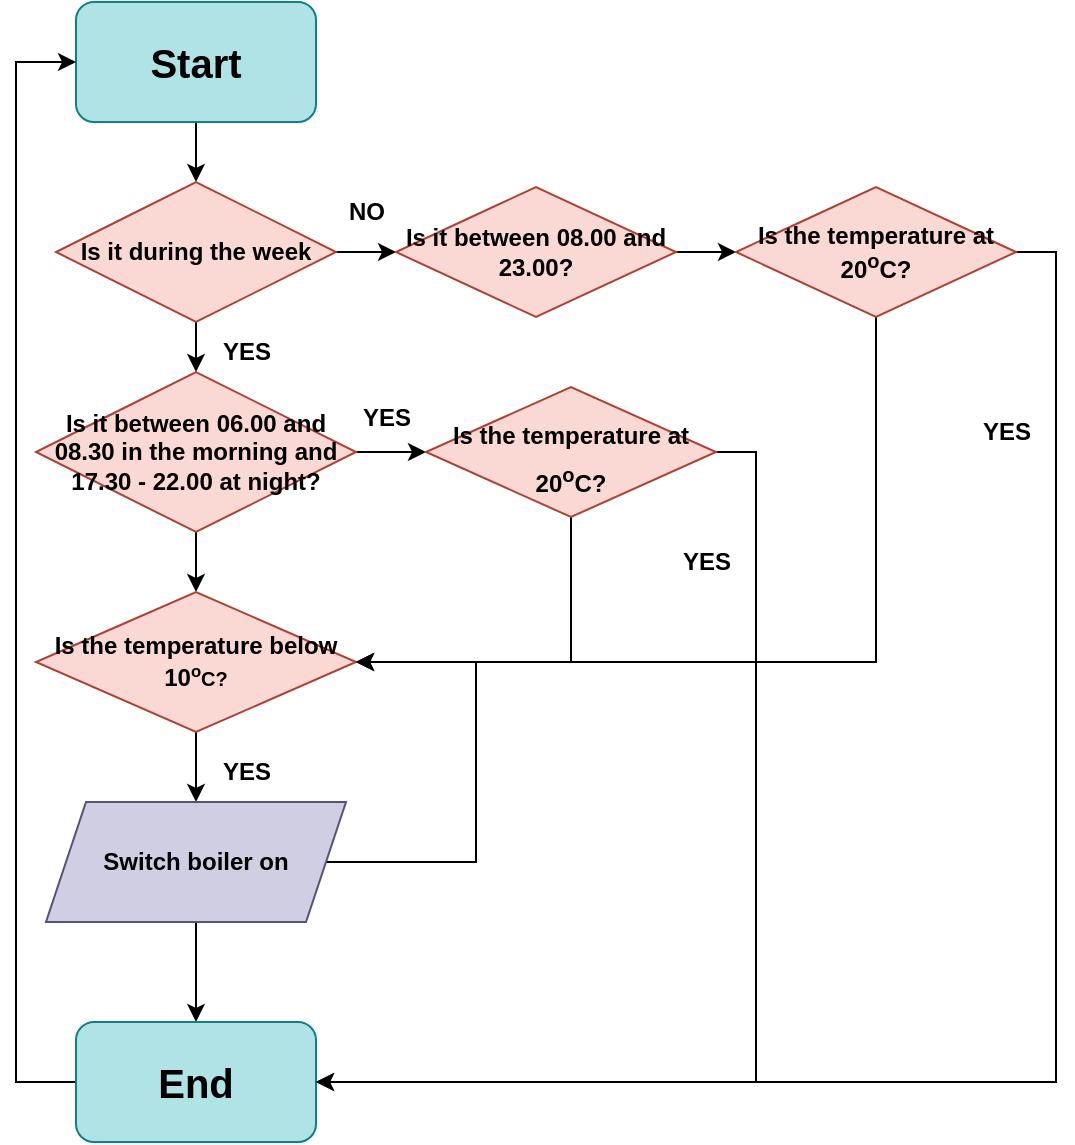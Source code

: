 <mxfile version="20.3.7" type="github">
  <diagram id="dWj9TwvV1gGiNtELdjm1" name="หน้า-1">
    <mxGraphModel dx="993" dy="598" grid="1" gridSize="10" guides="1" tooltips="1" connect="1" arrows="1" fold="1" page="1" pageScale="1" pageWidth="827" pageHeight="1169" math="0" shadow="0">
      <root>
        <mxCell id="0" />
        <mxCell id="1" parent="0" />
        <mxCell id="hGGDuQWn7y-H-F-gl3Fu-5" value="" style="edgeStyle=orthogonalEdgeStyle;rounded=0;orthogonalLoop=1;jettySize=auto;html=1;fontSize=20;" edge="1" parent="1" source="hGGDuQWn7y-H-F-gl3Fu-1" target="hGGDuQWn7y-H-F-gl3Fu-4">
          <mxGeometry relative="1" as="geometry" />
        </mxCell>
        <mxCell id="hGGDuQWn7y-H-F-gl3Fu-1" value="&lt;b&gt;&lt;font style=&quot;font-size: 20px;&quot;&gt;Start&lt;/font&gt;&lt;/b&gt;" style="rounded=1;whiteSpace=wrap;html=1;fillColor=#b0e3e6;strokeColor=#0e8088;" vertex="1" parent="1">
          <mxGeometry x="40" y="40" width="120" height="60" as="geometry" />
        </mxCell>
        <mxCell id="hGGDuQWn7y-H-F-gl3Fu-7" value="" style="edgeStyle=orthogonalEdgeStyle;rounded=0;orthogonalLoop=1;jettySize=auto;html=1;fontSize=20;" edge="1" parent="1" source="hGGDuQWn7y-H-F-gl3Fu-4" target="hGGDuQWn7y-H-F-gl3Fu-6">
          <mxGeometry relative="1" as="geometry" />
        </mxCell>
        <mxCell id="hGGDuQWn7y-H-F-gl3Fu-11" value="" style="edgeStyle=orthogonalEdgeStyle;rounded=0;orthogonalLoop=1;jettySize=auto;html=1;fontSize=20;" edge="1" parent="1" source="hGGDuQWn7y-H-F-gl3Fu-4" target="hGGDuQWn7y-H-F-gl3Fu-10">
          <mxGeometry relative="1" as="geometry" />
        </mxCell>
        <mxCell id="hGGDuQWn7y-H-F-gl3Fu-4" value="&lt;b&gt;Is it during the week&lt;/b&gt;" style="rhombus;whiteSpace=wrap;html=1;fillColor=#fad9d5;strokeColor=#ae4132;rounded=1;arcSize=0;" vertex="1" parent="1">
          <mxGeometry x="30" y="130" width="140" height="70" as="geometry" />
        </mxCell>
        <mxCell id="hGGDuQWn7y-H-F-gl3Fu-9" value="" style="edgeStyle=orthogonalEdgeStyle;rounded=0;orthogonalLoop=1;jettySize=auto;html=1;fontSize=20;" edge="1" parent="1" source="hGGDuQWn7y-H-F-gl3Fu-6" target="hGGDuQWn7y-H-F-gl3Fu-8">
          <mxGeometry relative="1" as="geometry" />
        </mxCell>
        <mxCell id="hGGDuQWn7y-H-F-gl3Fu-15" value="" style="edgeStyle=orthogonalEdgeStyle;rounded=0;orthogonalLoop=1;jettySize=auto;html=1;fontSize=20;entryX=0;entryY=0.5;entryDx=0;entryDy=0;" edge="1" parent="1" source="hGGDuQWn7y-H-F-gl3Fu-6" target="hGGDuQWn7y-H-F-gl3Fu-39">
          <mxGeometry relative="1" as="geometry">
            <mxPoint x="210" y="265" as="targetPoint" />
          </mxGeometry>
        </mxCell>
        <mxCell id="hGGDuQWn7y-H-F-gl3Fu-6" value="&lt;b&gt;Is it between 06.00 and 08.30 in the morning and 17.30 - 22.00 at night?&lt;/b&gt;" style="rhombus;whiteSpace=wrap;html=1;fillColor=#fad9d5;strokeColor=#ae4132;rounded=1;arcSize=0;" vertex="1" parent="1">
          <mxGeometry x="20" y="225" width="160" height="80" as="geometry" />
        </mxCell>
        <mxCell id="hGGDuQWn7y-H-F-gl3Fu-23" value="" style="edgeStyle=orthogonalEdgeStyle;rounded=0;orthogonalLoop=1;jettySize=auto;html=1;fontSize=20;" edge="1" parent="1" source="hGGDuQWn7y-H-F-gl3Fu-8" target="hGGDuQWn7y-H-F-gl3Fu-22">
          <mxGeometry relative="1" as="geometry" />
        </mxCell>
        <mxCell id="hGGDuQWn7y-H-F-gl3Fu-8" value="&lt;b&gt;Is the temperature below 10&lt;font size=&quot;1&quot;&gt;&lt;sup&gt;o&lt;/sup&gt;C?&lt;/font&gt;&lt;/b&gt;" style="rhombus;whiteSpace=wrap;html=1;fillColor=#fad9d5;strokeColor=#ae4132;rounded=1;arcSize=0;" vertex="1" parent="1">
          <mxGeometry x="20" y="335" width="160" height="70" as="geometry" />
        </mxCell>
        <mxCell id="hGGDuQWn7y-H-F-gl3Fu-19" value="" style="edgeStyle=orthogonalEdgeStyle;rounded=0;orthogonalLoop=1;jettySize=auto;html=1;fontSize=20;entryX=0;entryY=0.5;entryDx=0;entryDy=0;" edge="1" parent="1" source="hGGDuQWn7y-H-F-gl3Fu-10" target="hGGDuQWn7y-H-F-gl3Fu-44">
          <mxGeometry relative="1" as="geometry">
            <mxPoint x="380.018" y="164.947" as="targetPoint" />
          </mxGeometry>
        </mxCell>
        <mxCell id="hGGDuQWn7y-H-F-gl3Fu-10" value="&lt;b&gt;Is it between 08.00 and 23.00?&lt;/b&gt;" style="rhombus;whiteSpace=wrap;html=1;fillColor=#fad9d5;strokeColor=#ae4132;rounded=1;arcSize=0;" vertex="1" parent="1">
          <mxGeometry x="200" y="132.5" width="140" height="65" as="geometry" />
        </mxCell>
        <mxCell id="hGGDuQWn7y-H-F-gl3Fu-28" style="edgeStyle=orthogonalEdgeStyle;rounded=0;orthogonalLoop=1;jettySize=auto;html=1;fontFamily=Helvetica;fontSize=12;fontColor=default;entryX=1;entryY=0.5;entryDx=0;entryDy=0;exitX=0.5;exitY=1;exitDx=0;exitDy=0;" edge="1" parent="1" source="hGGDuQWn7y-H-F-gl3Fu-39" target="hGGDuQWn7y-H-F-gl3Fu-8">
          <mxGeometry relative="1" as="geometry">
            <mxPoint x="410" y="380" as="targetPoint" />
            <mxPoint x="350" y="265" as="sourcePoint" />
            <Array as="points">
              <mxPoint x="287" y="370" />
            </Array>
          </mxGeometry>
        </mxCell>
        <mxCell id="hGGDuQWn7y-H-F-gl3Fu-25" value="" style="edgeStyle=orthogonalEdgeStyle;rounded=0;orthogonalLoop=1;jettySize=auto;html=1;fontSize=20;" edge="1" parent="1" source="hGGDuQWn7y-H-F-gl3Fu-22" target="hGGDuQWn7y-H-F-gl3Fu-24">
          <mxGeometry relative="1" as="geometry" />
        </mxCell>
        <mxCell id="hGGDuQWn7y-H-F-gl3Fu-29" style="edgeStyle=orthogonalEdgeStyle;rounded=0;orthogonalLoop=1;jettySize=auto;html=1;exitX=1;exitY=0.5;exitDx=0;exitDy=0;fontFamily=Helvetica;fontSize=12;fontColor=default;entryX=1;entryY=0.5;entryDx=0;entryDy=0;" edge="1" parent="1" source="hGGDuQWn7y-H-F-gl3Fu-22" target="hGGDuQWn7y-H-F-gl3Fu-8">
          <mxGeometry relative="1" as="geometry">
            <mxPoint x="210" y="370" as="targetPoint" />
            <Array as="points">
              <mxPoint x="240" y="470" />
              <mxPoint x="240" y="370" />
            </Array>
          </mxGeometry>
        </mxCell>
        <mxCell id="hGGDuQWn7y-H-F-gl3Fu-22" value="&lt;b&gt;Switch boiler on&lt;/b&gt;" style="shape=parallelogram;perimeter=parallelogramPerimeter;whiteSpace=wrap;html=1;fixedSize=1;fillColor=#d0cee2;strokeColor=#56517e;rounded=1;arcSize=0;" vertex="1" parent="1">
          <mxGeometry x="25" y="440" width="150" height="60" as="geometry" />
        </mxCell>
        <mxCell id="hGGDuQWn7y-H-F-gl3Fu-46" style="edgeStyle=orthogonalEdgeStyle;rounded=0;orthogonalLoop=1;jettySize=auto;html=1;exitX=0;exitY=0.5;exitDx=0;exitDy=0;fontFamily=Helvetica;fontSize=12;fontColor=default;entryX=0;entryY=0.5;entryDx=0;entryDy=0;" edge="1" parent="1" source="hGGDuQWn7y-H-F-gl3Fu-24" target="hGGDuQWn7y-H-F-gl3Fu-1">
          <mxGeometry relative="1" as="geometry">
            <mxPoint x="20" y="100" as="targetPoint" />
            <Array as="points">
              <mxPoint x="10" y="580" />
              <mxPoint x="10" y="70" />
            </Array>
          </mxGeometry>
        </mxCell>
        <mxCell id="hGGDuQWn7y-H-F-gl3Fu-24" value="&lt;b&gt;&lt;font style=&quot;font-size: 20px;&quot;&gt;End&lt;/font&gt;&lt;/b&gt;" style="whiteSpace=wrap;html=1;fillColor=#b0e3e6;strokeColor=#0e8088;rounded=1;arcSize=15;" vertex="1" parent="1">
          <mxGeometry x="40" y="550" width="120" height="60" as="geometry" />
        </mxCell>
        <mxCell id="hGGDuQWn7y-H-F-gl3Fu-26" style="edgeStyle=orthogonalEdgeStyle;rounded=0;orthogonalLoop=1;jettySize=auto;html=1;exitX=1;exitY=0.5;exitDx=0;exitDy=0;fontSize=20;" edge="1" parent="1" source="hGGDuQWn7y-H-F-gl3Fu-44">
          <mxGeometry relative="1" as="geometry">
            <mxPoint x="510" y="165" as="sourcePoint" />
            <mxPoint x="160" y="580" as="targetPoint" />
            <Array as="points">
              <mxPoint x="530" y="165" />
              <mxPoint x="530" y="580" />
            </Array>
          </mxGeometry>
        </mxCell>
        <mxCell id="hGGDuQWn7y-H-F-gl3Fu-30" value="&lt;b&gt;YES&lt;/b&gt;" style="text;html=1;align=center;verticalAlign=middle;resizable=0;points=[];autosize=1;strokeColor=none;fillColor=none;fontSize=12;fontFamily=Helvetica;fontColor=default;" vertex="1" parent="1">
          <mxGeometry x="100" y="200" width="50" height="30" as="geometry" />
        </mxCell>
        <mxCell id="hGGDuQWn7y-H-F-gl3Fu-32" value="&lt;b&gt;YES&lt;/b&gt;" style="text;html=1;align=center;verticalAlign=middle;resizable=0;points=[];autosize=1;strokeColor=none;fillColor=none;fontSize=12;fontFamily=Helvetica;fontColor=default;" vertex="1" parent="1">
          <mxGeometry x="100" y="410" width="50" height="30" as="geometry" />
        </mxCell>
        <mxCell id="hGGDuQWn7y-H-F-gl3Fu-33" value="&lt;b&gt;NO&lt;/b&gt;" style="text;html=1;align=center;verticalAlign=middle;resizable=0;points=[];autosize=1;strokeColor=none;fillColor=none;fontSize=12;fontFamily=Helvetica;fontColor=default;" vertex="1" parent="1">
          <mxGeometry x="165" y="130" width="40" height="30" as="geometry" />
        </mxCell>
        <mxCell id="hGGDuQWn7y-H-F-gl3Fu-40" style="edgeStyle=orthogonalEdgeStyle;rounded=0;orthogonalLoop=1;jettySize=auto;html=1;exitX=1;exitY=0.5;exitDx=0;exitDy=0;fontFamily=Helvetica;fontSize=12;fontColor=default;entryX=1;entryY=0.5;entryDx=0;entryDy=0;" edge="1" parent="1" source="hGGDuQWn7y-H-F-gl3Fu-39" target="hGGDuQWn7y-H-F-gl3Fu-24">
          <mxGeometry relative="1" as="geometry">
            <mxPoint x="190" y="550" as="targetPoint" />
          </mxGeometry>
        </mxCell>
        <mxCell id="hGGDuQWn7y-H-F-gl3Fu-39" value="&lt;font style=&quot;font-size: 12px;&quot;&gt;&lt;b&gt;Is the temperature at 20&lt;sup&gt;o&lt;/sup&gt;C?&lt;/b&gt;&lt;/font&gt;" style="rhombus;whiteSpace=wrap;html=1;rounded=1;strokeColor=#ae4132;fontFamily=Helvetica;fontSize=20;fontColor=default;fillColor=#fad9d5;arcSize=0;" vertex="1" parent="1">
          <mxGeometry x="215" y="232.5" width="145" height="65" as="geometry" />
        </mxCell>
        <mxCell id="hGGDuQWn7y-H-F-gl3Fu-42" value="&lt;b&gt;YES&lt;/b&gt;" style="text;html=1;align=center;verticalAlign=middle;resizable=0;points=[];autosize=1;strokeColor=none;fillColor=none;fontSize=12;fontFamily=Helvetica;fontColor=default;" vertex="1" parent="1">
          <mxGeometry x="330" y="305" width="50" height="30" as="geometry" />
        </mxCell>
        <mxCell id="hGGDuQWn7y-H-F-gl3Fu-43" value="&lt;b&gt;YES&lt;/b&gt;" style="text;html=1;align=center;verticalAlign=middle;resizable=0;points=[];autosize=1;strokeColor=none;fillColor=none;fontSize=12;fontFamily=Helvetica;fontColor=default;" vertex="1" parent="1">
          <mxGeometry x="170" y="232.5" width="50" height="30" as="geometry" />
        </mxCell>
        <mxCell id="hGGDuQWn7y-H-F-gl3Fu-47" value="" style="edgeStyle=orthogonalEdgeStyle;rounded=0;orthogonalLoop=1;jettySize=auto;html=1;fontFamily=Helvetica;fontSize=12;fontColor=default;entryX=1;entryY=0.5;entryDx=0;entryDy=0;" edge="1" parent="1" source="hGGDuQWn7y-H-F-gl3Fu-44" target="hGGDuQWn7y-H-F-gl3Fu-8">
          <mxGeometry relative="1" as="geometry">
            <Array as="points">
              <mxPoint x="440" y="370" />
            </Array>
          </mxGeometry>
        </mxCell>
        <mxCell id="hGGDuQWn7y-H-F-gl3Fu-44" value="&lt;b&gt;Is the temperature at 20&lt;sup&gt;o&lt;/sup&gt;C?&lt;/b&gt;" style="rhombus;whiteSpace=wrap;html=1;rounded=1;strokeColor=#ae4132;fontFamily=Helvetica;fontSize=12;fontColor=default;fillColor=#fad9d5;arcSize=0;" vertex="1" parent="1">
          <mxGeometry x="370" y="132.5" width="140" height="65" as="geometry" />
        </mxCell>
        <mxCell id="hGGDuQWn7y-H-F-gl3Fu-45" value="&lt;b&gt;YES&lt;/b&gt;" style="text;html=1;align=center;verticalAlign=middle;resizable=0;points=[];autosize=1;strokeColor=none;fillColor=none;fontSize=12;fontFamily=Helvetica;fontColor=default;" vertex="1" parent="1">
          <mxGeometry x="480" y="240" width="50" height="30" as="geometry" />
        </mxCell>
      </root>
    </mxGraphModel>
  </diagram>
</mxfile>
